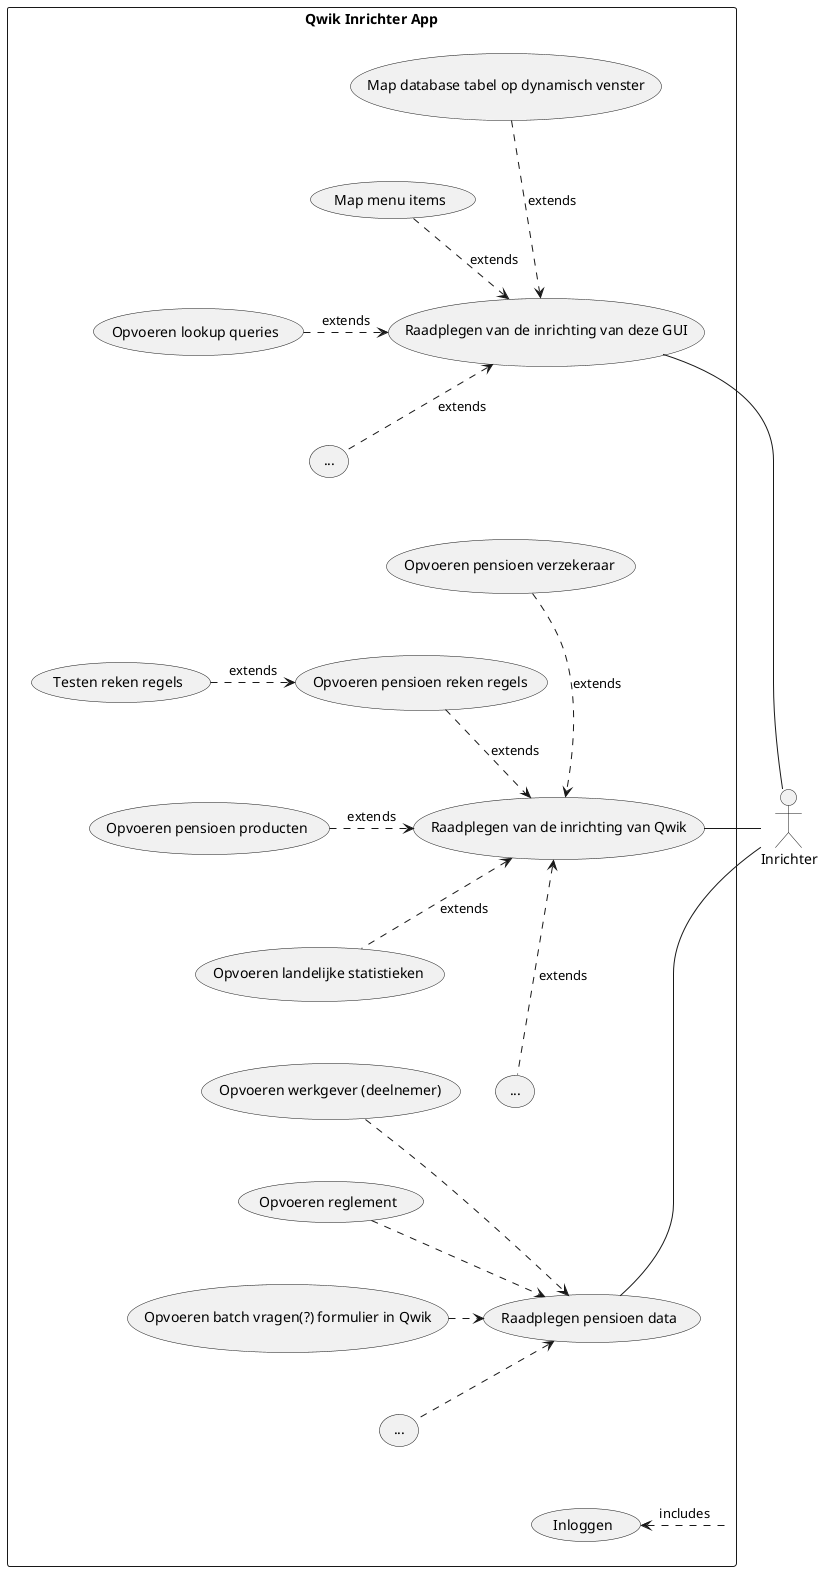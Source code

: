 @startuml
actor Inrichter as User

rectangle "Qwik Inrichter App" as App {
    usecase "Raadplegen van de inrichting van deze GUI" as Kern
        usecase "Map database tabel op dynamisch venster" as MDV
        usecase "Map menu items" as MMI
        usecase "Opvoeren lookup queries" as QRY
        usecase "..." as KETC
    usecase "Raadplegen van de inrichting van Qwik" as Inrichting
        usecase "Opvoeren pensioen verzekeraar" as ORG 
        usecase "Opvoeren pensioen reken regels" as PRR
            usecase "Testen reken regels" as TRR
        usecase "Opvoeren pensioen producten" as PRO
        usecase "Opvoeren landelijke statistieken" as STAT
        usecase "..." as IETC
    usecase "Raadplegen pensioen data" as Data
        usecase "Opvoeren werkgever (deelnemer)" as WG
        usecase "Opvoeren reglement" as REG
        usecase "Opvoeren batch vragen(?) formulier in Qwik" as FORM
        usecase "..." as DETC
    usecase "Inloggen" as AUTH

}


User -right- Kern
    MDV .down.> Kern: extends
    MMI .> Kern: extends
    QRY .> Kern: extends
    KETC .up.> Kern: extends
User ----right---- Inrichting
    ORG .down.> Inrichting: extends
    PRR .down.> Inrichting: extends
        TRR .> PRR: extends
    PRO .> Inrichting: extends
    STAT .up.> Inrichting: extends
    IETC .up.> Inrichting: extends
User -right- Data
    WG .down.> Data
    REG .right.> Data
    FORM .> Data
    DETC .up.> Data

App .left.> AUTH: includes

'Forceer positionering
User -[hidden]left- App
Kern ---[hidden]down-- Inrichting
    MDV -[hidden]- MMI
    MMI -[hidden]- QRY
    QRY -[hidden]- KETC
Inrichting ---[hidden]down-- Data
    ORG -[hidden]- PRR
    PRR -[hidden]- PRO
    PRO -[hidden]- STAT
    STAT -[hidden]- IETC
Data --[hidden]down- AUTH
    WG -[hidden]- REG
    REG -[hidden]- FORM
    FORM -[hidden]- DETC
'/Forceerd positionering



@enduml